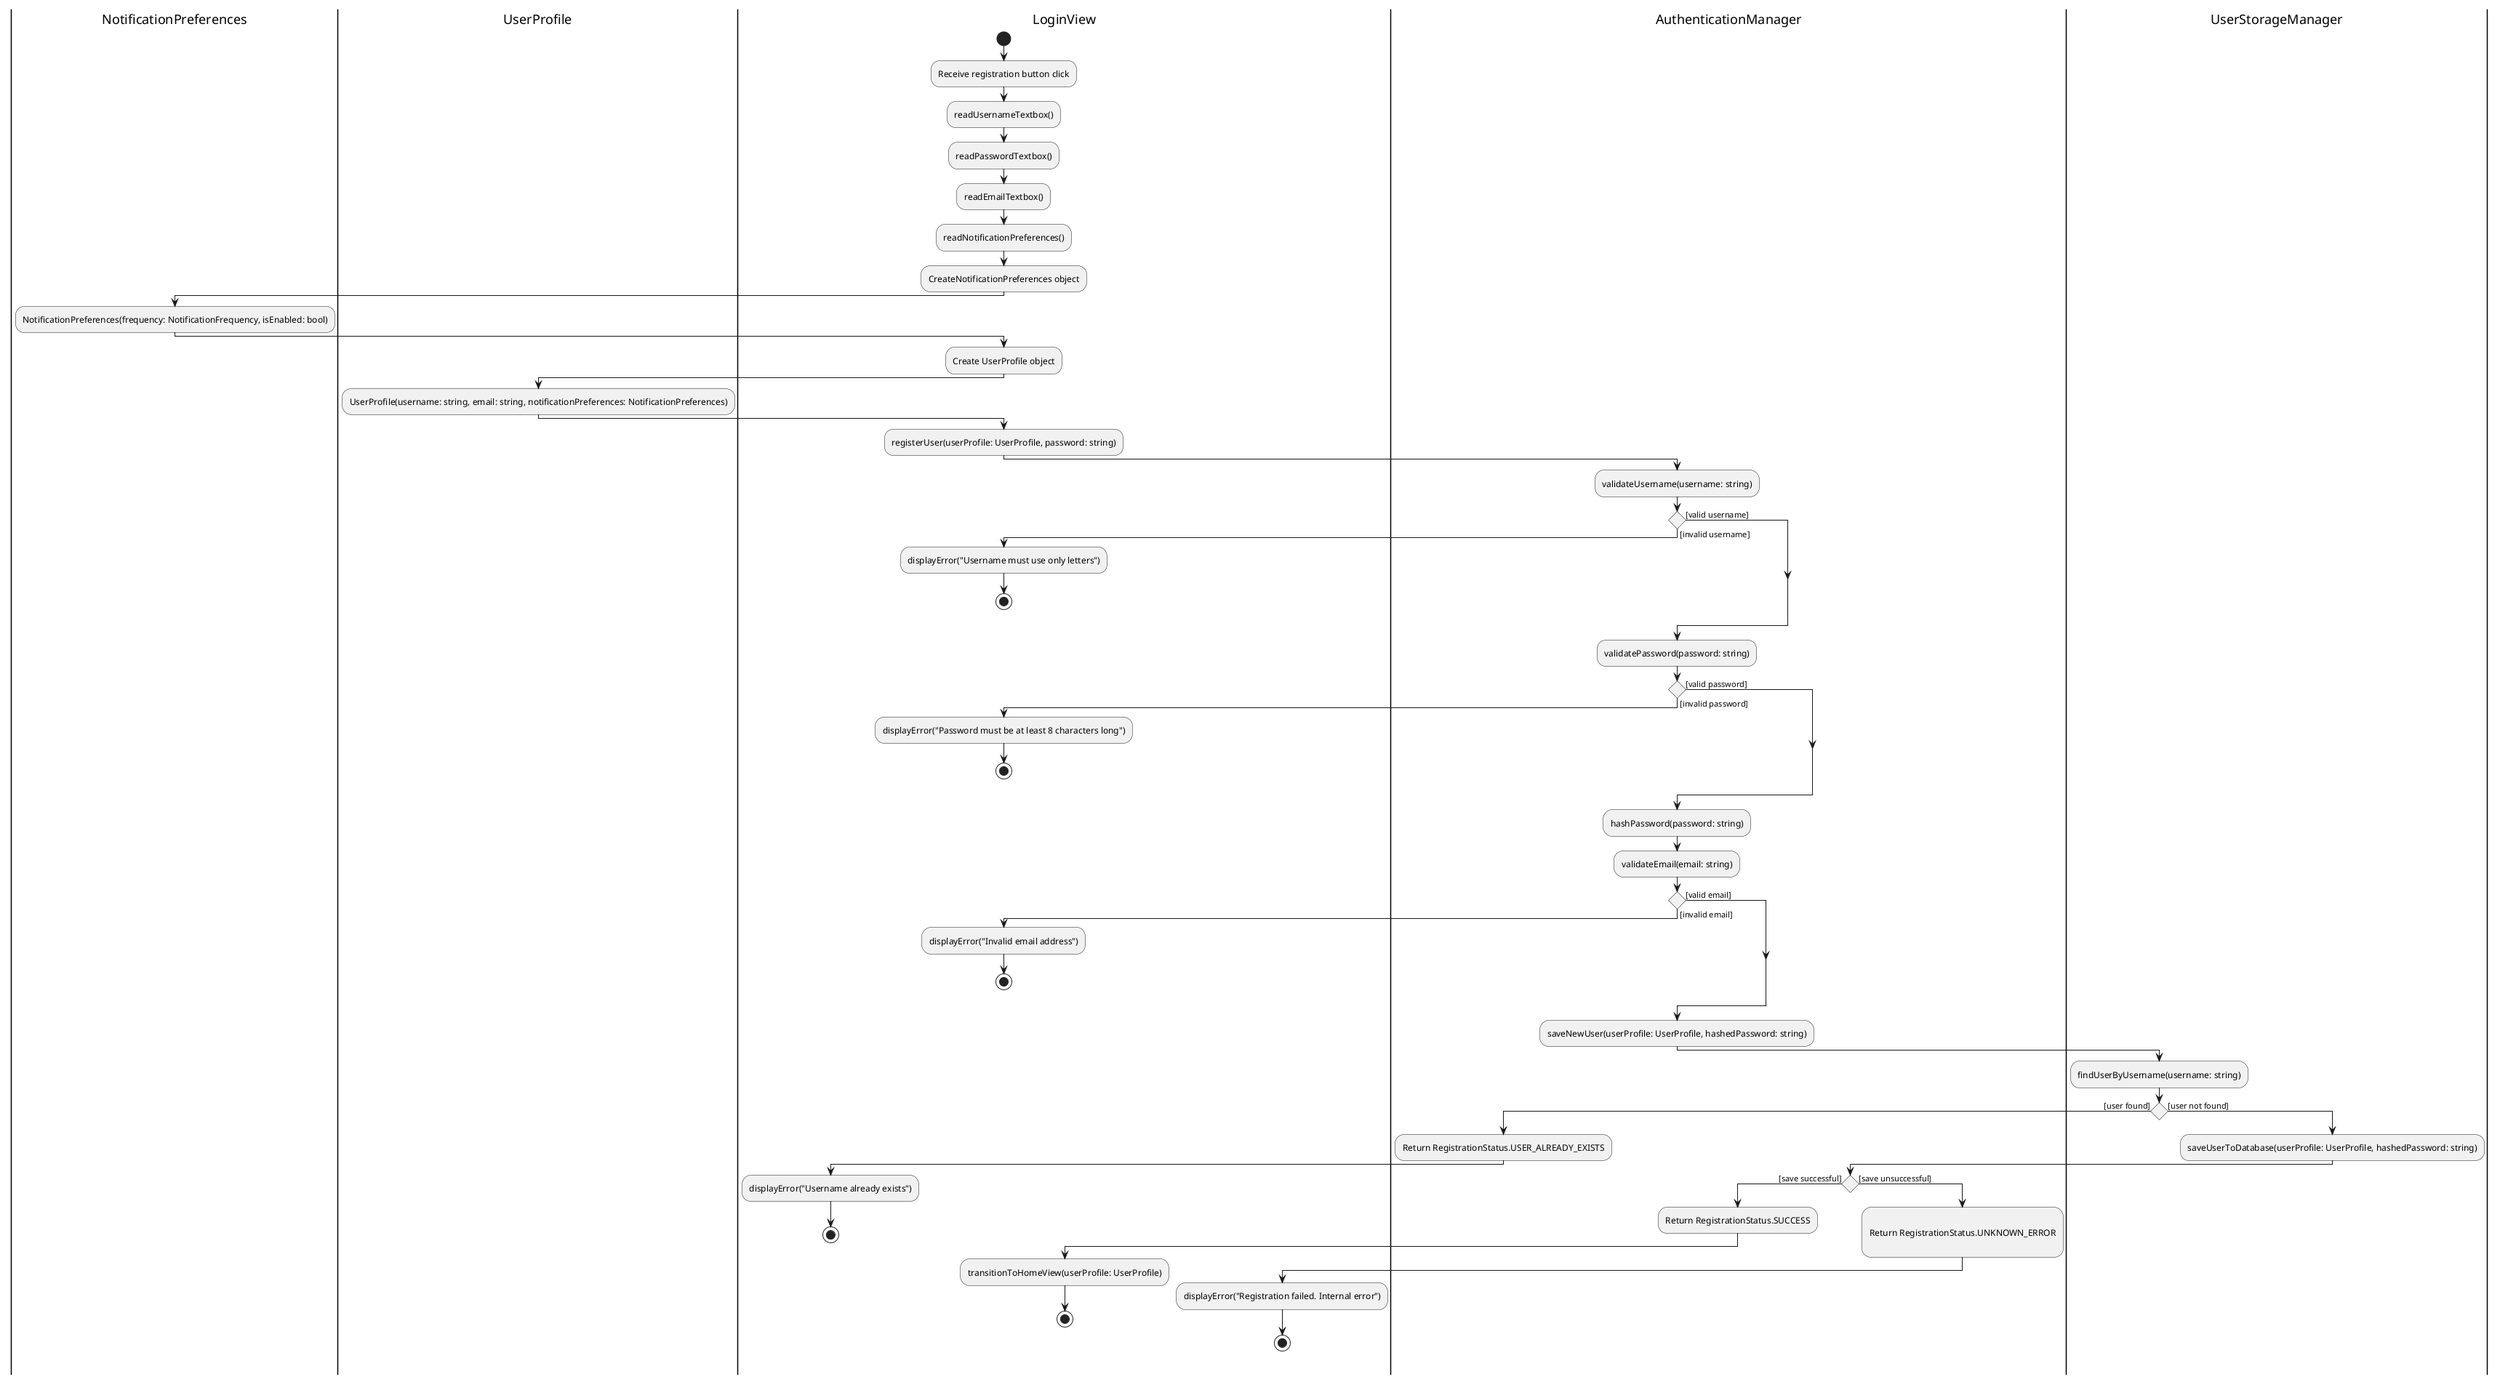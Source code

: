 @startuml
|NotificationPreferences|
|UserProfile|
|LoginView|
start
:Receive registration button click;
:readUsernameTextbox();
:readPasswordTextbox();
:readEmailTextbox();
:readNotificationPreferences();
:CreateNotificationPreferences object;
|NotificationPreferences|
:NotificationPreferences(frequency: NotificationFrequency, isEnabled: bool);
|LoginView|
:Create UserProfile object;
|UserProfile|
:UserProfile(username: string, email: string, notificationPreferences: NotificationPreferences);

|LoginView|

:registerUser(userProfile: UserProfile, password: string);

|AuthenticationManager|
:validateUsername(username: string);
if () then ([invalid username])
|LoginView|
    :displayError("Username must use only letters");
    stop
else ([valid username])
endif
|AuthenticationManager|

:validatePassword(password: string);
if () then ([invalid password])
|LoginView|
    :displayError("Password must be at least 8 characters long");
    stop
else ([valid password])
endif
|AuthenticationManager|

:hashPassword(password: string);
|AuthenticationManager|
:validateEmail(email: string);
if () then ([invalid email])
|LoginView|
    :displayError("Invalid email address");
    stop
else ([valid email])
endif
|AuthenticationManager|

:saveNewUser(userProfile: UserProfile, hashedPassword: string);

|UserStorageManager|
:findUserByUsername(username: string);
if () then ([user found])
|AuthenticationManager|
    :Return RegistrationStatus.USER_ALREADY_EXISTS;
|LoginView|
    :displayError("Username already exists");
    stop
else ([user not found])
|UserStorageManager|
:saveUserToDatabase(userProfile: UserProfile, hashedPassword: string);
|AuthenticationManager|
if () then ([save successful])
    |AuthenticationManager|
    :Return RegistrationStatus.SUCCESS;
|LoginView|
    :transitionToHomeView(userProfile: UserProfile);
    stop
else ([save unsuccessful])
    |AuthenticationManager|
    :\nReturn RegistrationStatus.UNKNOWN_ERROR\n;
|LoginView|
    :displayError("Registration failed. Internal error");
    stop
endif
@enduml

